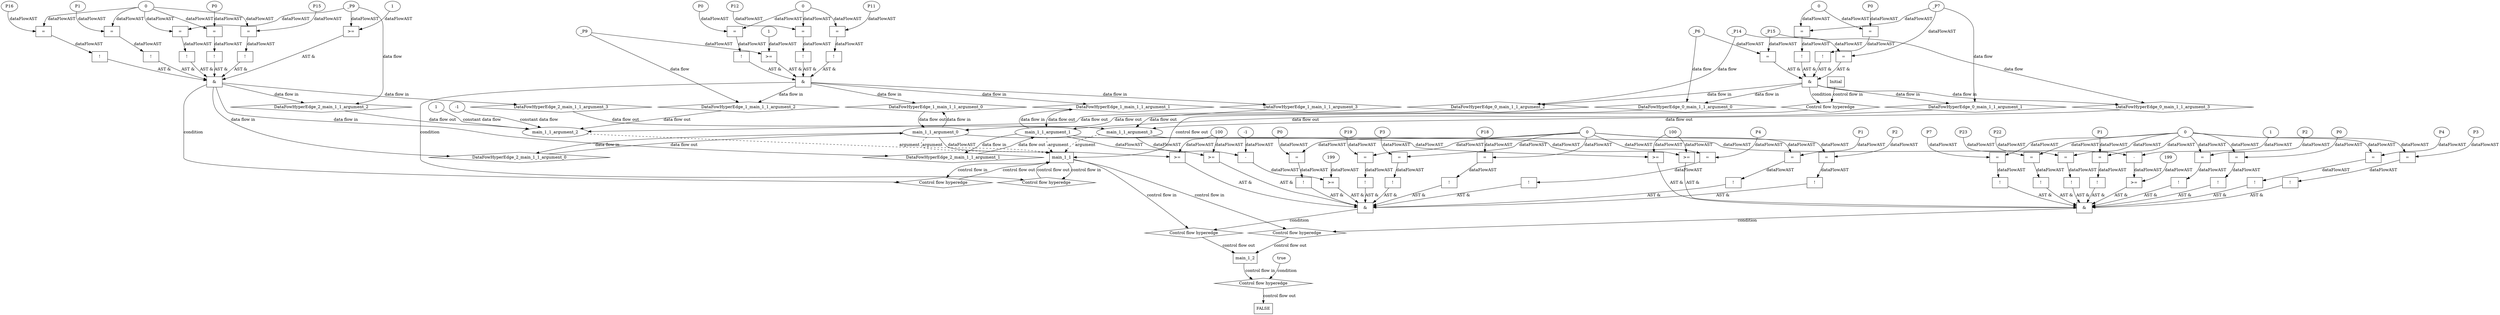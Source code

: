 digraph dag {
"main_1_1" [label="main_1_1" nodeName="main_1_1" class=cfn  shape="rect"];
"main_1_2" [label="main_1_2" nodeName="main_1_2" class=cfn  shape="rect"];
FALSE [label="FALSE" nodeName=FALSE class=cfn  shape="rect"];
Initial [label="Initial" nodeName=Initial class=cfn  shape="rect"];
ControlFowHyperEdge_0 [label="Control flow hyperedge" nodeName=ControlFowHyperEdge_0 class=controlFlowHyperEdge shape="diamond"];
"Initial" -> ControlFowHyperEdge_0 [label="control flow in"]
ControlFowHyperEdge_0 -> "main_1_1" [label="control flow out"]
ControlFowHyperEdge_1 [label="Control flow hyperedge" nodeName=ControlFowHyperEdge_1 class=controlFlowHyperEdge shape="diamond"];
"main_1_1" -> ControlFowHyperEdge_1 [label="control flow in"]
ControlFowHyperEdge_1 -> "main_1_1" [label="control flow out"]
ControlFowHyperEdge_2 [label="Control flow hyperedge" nodeName=ControlFowHyperEdge_2 class=controlFlowHyperEdge shape="diamond"];
"main_1_1" -> ControlFowHyperEdge_2 [label="control flow in"]
ControlFowHyperEdge_2 -> "main_1_1" [label="control flow out"]
ControlFowHyperEdge_3 [label="Control flow hyperedge" nodeName=ControlFowHyperEdge_3 class=controlFlowHyperEdge shape="diamond"];
"main_1_1" -> ControlFowHyperEdge_3 [label="control flow in"]
ControlFowHyperEdge_3 -> "main_1_2" [label="control flow out"]
ControlFowHyperEdge_4 [label="Control flow hyperedge" nodeName=ControlFowHyperEdge_4 class=controlFlowHyperEdge shape="diamond"];
"main_1_1" -> ControlFowHyperEdge_4 [label="control flow in"]
ControlFowHyperEdge_4 -> "main_1_2" [label="control flow out"]
ControlFowHyperEdge_5 [label="Control flow hyperedge" nodeName=ControlFowHyperEdge_5 class=controlFlowHyperEdge shape="diamond"];
"main_1_2" -> ControlFowHyperEdge_5 [label="control flow in"]
ControlFowHyperEdge_5 -> "FALSE" [label="control flow out"]
"main_1_1_argument_0" [label="main_1_1_argument_0" nodeName=argument0 class=argument  head="main_1_1" shape="oval"];
"main_1_1_argument_0" -> "main_1_1"[label="argument" style="dashed"]
"main_1_1_argument_1" [label="main_1_1_argument_1" nodeName=argument1 class=argument  head="main_1_1" shape="oval"];
"main_1_1_argument_1" -> "main_1_1"[label="argument" style="dashed"]
"main_1_1_argument_2" [label="main_1_1_argument_2" nodeName=argument2 class=argument  head="main_1_1" shape="oval"];
"main_1_1_argument_2" -> "main_1_1"[label="argument" style="dashed"]
"main_1_1_argument_3" [label="main_1_1_argument_3" nodeName=argument3 class=argument  head="main_1_1" shape="oval"];
"main_1_1_argument_3" -> "main_1_1"[label="argument" style="dashed"]

"xxxmain_1_1___Initial_0xxx_and" [label="&" nodeName="xxxmain_1_1___Initial_0xxx_and" class=Operator shape="rect"];
"xxxmain_1_1___Initial_0xxxguard_0_node_0" [label="!" nodeName="xxxmain_1_1___Initial_0xxxguard_0_node_0" class=Operator shape="rect"];
"xxxmain_1_1___Initial_0xxxguard_0_node_1" [label="=" nodeName="xxxmain_1_1___Initial_0xxxguard_0_node_1" class=Operator  shape="rect"];
"xxxmain_1_1___Initial_0xxxguard_0_node_3" [label="0" nodeName="xxxmain_1_1___Initial_0xxxguard_0_node_3" class=Literal ];
"xxxmain_1_1___Initial_0xxxguard_0_node_1" -> "xxxmain_1_1___Initial_0xxxguard_0_node_0"[label="dataFlowAST"]
"xxxmain_1_1___Initial_0xxxdataFlow1_node_0" -> "xxxmain_1_1___Initial_0xxxguard_0_node_1"[label="dataFlowAST"]
"xxxmain_1_1___Initial_0xxxguard_0_node_3" -> "xxxmain_1_1___Initial_0xxxguard_0_node_1"[label="dataFlowAST"]

"xxxmain_1_1___Initial_0xxxguard_0_node_0" -> "xxxmain_1_1___Initial_0xxx_and" [label="AST &"];
"xxxmain_1_1___Initial_0xxxguard1_node_0" [label="!" nodeName="xxxmain_1_1___Initial_0xxxguard1_node_0" class=Operator shape="rect"];
"xxxmain_1_1___Initial_0xxxguard1_node_1" [label="=" nodeName="xxxmain_1_1___Initial_0xxxguard1_node_1" class=Operator  shape="rect"];
"xxxmain_1_1___Initial_0xxxguard1_node_2" [label="P0" nodeName="xxxmain_1_1___Initial_0xxxguard1_node_2" class=Constant ];
"xxxmain_1_1___Initial_0xxxguard1_node_1" -> "xxxmain_1_1___Initial_0xxxguard1_node_0"[label="dataFlowAST"]
"xxxmain_1_1___Initial_0xxxguard1_node_2" -> "xxxmain_1_1___Initial_0xxxguard1_node_1"[label="dataFlowAST"]
"xxxmain_1_1___Initial_0xxxguard_0_node_3" -> "xxxmain_1_1___Initial_0xxxguard1_node_1"[label="dataFlowAST"]

"xxxmain_1_1___Initial_0xxxguard1_node_0" -> "xxxmain_1_1___Initial_0xxx_and" [label="AST &"];
"xxxmain_1_1___Initial_0xxxguard2_node_0" [label="=" nodeName="xxxmain_1_1___Initial_0xxxguard2_node_0" class=Operator  shape="rect"];
"xxxmain_1_1___Initial_0xxxdataFlow_0_node_0" -> "xxxmain_1_1___Initial_0xxxguard2_node_0"[label="dataFlowAST"]
"xxxmain_1_1___Initial_0xxxdataFlow3_node_0" -> "xxxmain_1_1___Initial_0xxxguard2_node_0"[label="dataFlowAST"]

"xxxmain_1_1___Initial_0xxxguard2_node_0" -> "xxxmain_1_1___Initial_0xxx_and" [label="AST &"];
"xxxmain_1_1___Initial_0xxxguard3_node_0" [label="=" nodeName="xxxmain_1_1___Initial_0xxxguard3_node_0" class=Operator  shape="rect"];
"xxxmain_1_1___Initial_0xxxdataFlow2_node_0" -> "xxxmain_1_1___Initial_0xxxguard3_node_0"[label="dataFlowAST"]
"xxxmain_1_1___Initial_0xxxdataFlow1_node_0" -> "xxxmain_1_1___Initial_0xxxguard3_node_0"[label="dataFlowAST"]

"xxxmain_1_1___Initial_0xxxguard3_node_0" -> "xxxmain_1_1___Initial_0xxx_and" [label="AST &"];
"xxxmain_1_1___Initial_0xxx_and" -> "ControlFowHyperEdge_0" [label="condition"];
"xxxmain_1_1___Initial_0xxxdataFlow_0_node_0" [label="_P6" nodeName="xxxmain_1_1___Initial_0xxxdataFlow_0_node_0" class=Constant ];

"xxxmain_1_1___Initial_0xxxdataFlow_0_node_0" -> "DataFowHyperEdge_0_main_1_1_argument_0" [label="data flow"];
"xxxmain_1_1___Initial_0xxxdataFlow1_node_0" [label="_P7" nodeName="xxxmain_1_1___Initial_0xxxdataFlow1_node_0" class=Constant ];

"xxxmain_1_1___Initial_0xxxdataFlow1_node_0" -> "DataFowHyperEdge_0_main_1_1_argument_1" [label="data flow"];
"xxxmain_1_1___Initial_0xxxdataFlow2_node_0" [label="_P14" nodeName="xxxmain_1_1___Initial_0xxxdataFlow2_node_0" class=Constant ];

"xxxmain_1_1___Initial_0xxxdataFlow2_node_0" -> "DataFowHyperEdge_0_main_1_1_argument_2" [label="data flow"];
"xxxmain_1_1___Initial_0xxxdataFlow3_node_0" [label="_P15" nodeName="xxxmain_1_1___Initial_0xxxdataFlow3_node_0" class=Constant ];

"xxxmain_1_1___Initial_0xxxdataFlow3_node_0" -> "DataFowHyperEdge_0_main_1_1_argument_3" [label="data flow"];
"xxxmain_1_1___main_1_1_1xxx_and" [label="&" nodeName="xxxmain_1_1___main_1_1_1xxx_and" class=Operator shape="rect"];
"xxxmain_1_1___main_1_1_1xxxguard_0_node_0" [label="!" nodeName="xxxmain_1_1___main_1_1_1xxxguard_0_node_0" class=Operator shape="rect"];
"xxxmain_1_1___main_1_1_1xxxguard_0_node_1" [label="=" nodeName="xxxmain_1_1___main_1_1_1xxxguard_0_node_1" class=Operator  shape="rect"];
"xxxmain_1_1___main_1_1_1xxxguard_0_node_2" [label="P12" nodeName="xxxmain_1_1___main_1_1_1xxxguard_0_node_2" class=Constant ];
"xxxmain_1_1___main_1_1_1xxxguard_0_node_3" [label="0" nodeName="xxxmain_1_1___main_1_1_1xxxguard_0_node_3" class=Literal ];
"xxxmain_1_1___main_1_1_1xxxguard_0_node_1" -> "xxxmain_1_1___main_1_1_1xxxguard_0_node_0"[label="dataFlowAST"]
"xxxmain_1_1___main_1_1_1xxxguard_0_node_2" -> "xxxmain_1_1___main_1_1_1xxxguard_0_node_1"[label="dataFlowAST"]
"xxxmain_1_1___main_1_1_1xxxguard_0_node_3" -> "xxxmain_1_1___main_1_1_1xxxguard_0_node_1"[label="dataFlowAST"]

"xxxmain_1_1___main_1_1_1xxxguard_0_node_0" -> "xxxmain_1_1___main_1_1_1xxx_and" [label="AST &"];
"xxxmain_1_1___main_1_1_1xxxguard1_node_0" [label="!" nodeName="xxxmain_1_1___main_1_1_1xxxguard1_node_0" class=Operator shape="rect"];
"xxxmain_1_1___main_1_1_1xxxguard1_node_1" [label="=" nodeName="xxxmain_1_1___main_1_1_1xxxguard1_node_1" class=Operator  shape="rect"];
"xxxmain_1_1___main_1_1_1xxxguard1_node_2" [label="P11" nodeName="xxxmain_1_1___main_1_1_1xxxguard1_node_2" class=Constant ];
"xxxmain_1_1___main_1_1_1xxxguard1_node_1" -> "xxxmain_1_1___main_1_1_1xxxguard1_node_0"[label="dataFlowAST"]
"xxxmain_1_1___main_1_1_1xxxguard1_node_2" -> "xxxmain_1_1___main_1_1_1xxxguard1_node_1"[label="dataFlowAST"]
"xxxmain_1_1___main_1_1_1xxxguard_0_node_3" -> "xxxmain_1_1___main_1_1_1xxxguard1_node_1"[label="dataFlowAST"]

"xxxmain_1_1___main_1_1_1xxxguard1_node_0" -> "xxxmain_1_1___main_1_1_1xxx_and" [label="AST &"];
"xxxmain_1_1___main_1_1_1xxxguard2_node_0" [label="!" nodeName="xxxmain_1_1___main_1_1_1xxxguard2_node_0" class=Operator shape="rect"];
"xxxmain_1_1___main_1_1_1xxxguard2_node_1" [label="=" nodeName="xxxmain_1_1___main_1_1_1xxxguard2_node_1" class=Operator  shape="rect"];
"xxxmain_1_1___main_1_1_1xxxguard2_node_2" [label="P0" nodeName="xxxmain_1_1___main_1_1_1xxxguard2_node_2" class=Constant ];
"xxxmain_1_1___main_1_1_1xxxguard2_node_1" -> "xxxmain_1_1___main_1_1_1xxxguard2_node_0"[label="dataFlowAST"]
"xxxmain_1_1___main_1_1_1xxxguard2_node_2" -> "xxxmain_1_1___main_1_1_1xxxguard2_node_1"[label="dataFlowAST"]
"xxxmain_1_1___main_1_1_1xxxguard_0_node_3" -> "xxxmain_1_1___main_1_1_1xxxguard2_node_1"[label="dataFlowAST"]

"xxxmain_1_1___main_1_1_1xxxguard2_node_0" -> "xxxmain_1_1___main_1_1_1xxx_and" [label="AST &"];
"xxxmain_1_1___main_1_1_1xxxguard3_node_0" [label=">=" nodeName="xxxmain_1_1___main_1_1_1xxxguard3_node_0" class=Operator  shape="rect"];
"xxxmain_1_1___main_1_1_1xxxguard3_node_2" [label="1" nodeName="xxxmain_1_1___main_1_1_1xxxguard3_node_2" class=Literal ];
"xxxmain_1_1___main_1_1_1xxxdataFlow_0_node_0" -> "xxxmain_1_1___main_1_1_1xxxguard3_node_0"[label="dataFlowAST"]
"xxxmain_1_1___main_1_1_1xxxguard3_node_2" -> "xxxmain_1_1___main_1_1_1xxxguard3_node_0"[label="dataFlowAST"]

"xxxmain_1_1___main_1_1_1xxxguard3_node_0" -> "xxxmain_1_1___main_1_1_1xxx_and" [label="AST &"];
"xxxmain_1_1___main_1_1_1xxx_and" -> "ControlFowHyperEdge_1" [label="condition"];
"xxxmain_1_1___main_1_1_1xxxdataFlow_0_node_0" [label="_P9" nodeName="xxxmain_1_1___main_1_1_1xxxdataFlow_0_node_0" class=Constant ];

"xxxmain_1_1___main_1_1_1xxxdataFlow_0_node_0" -> "DataFowHyperEdge_1_main_1_1_argument_2" [label="data flow"];
"xxxmain_1_1___main_1_1_2xxx_and" [label="&" nodeName="xxxmain_1_1___main_1_1_2xxx_and" class=Operator shape="rect"];
"xxxmain_1_1___main_1_1_2xxxguard5_node_0" [label="!" nodeName="xxxmain_1_1___main_1_1_2xxxguard5_node_0" class=Operator shape="rect"];
"xxxmain_1_1___main_1_1_2xxxguard5_node_1" [label="=" nodeName="xxxmain_1_1___main_1_1_2xxxguard5_node_1" class=Operator  shape="rect"];
"xxxmain_1_1___main_1_1_2xxxguard5_node_2" [label="P0" nodeName="xxxmain_1_1___main_1_1_2xxxguard5_node_2" class=Constant ];
"xxxmain_1_1___main_1_1_2xxxguard5_node_1" -> "xxxmain_1_1___main_1_1_2xxxguard5_node_0"[label="dataFlowAST"]
"xxxmain_1_1___main_1_1_2xxxguard5_node_2" -> "xxxmain_1_1___main_1_1_2xxxguard5_node_1"[label="dataFlowAST"]
"xxxmain_1_1___main_1_1_2xxxguard_0_node_3" -> "xxxmain_1_1___main_1_1_2xxxguard5_node_1"[label="dataFlowAST"]

"xxxmain_1_1___main_1_1_2xxxguard5_node_0" -> "xxxmain_1_1___main_1_1_2xxx_and" [label="AST &"];
"xxxmain_1_1___main_1_1_2xxxguard2_node_0" [label="!" nodeName="xxxmain_1_1___main_1_1_2xxxguard2_node_0" class=Operator shape="rect"];
"xxxmain_1_1___main_1_1_2xxxguard2_node_1" [label="=" nodeName="xxxmain_1_1___main_1_1_2xxxguard2_node_1" class=Operator  shape="rect"];
"xxxmain_1_1___main_1_1_2xxxguard2_node_1" -> "xxxmain_1_1___main_1_1_2xxxguard2_node_0"[label="dataFlowAST"]
"xxxmain_1_1___main_1_1_2xxxdataFlow_0_node_0" -> "xxxmain_1_1___main_1_1_2xxxguard2_node_1"[label="dataFlowAST"]
"xxxmain_1_1___main_1_1_2xxxguard_0_node_3" -> "xxxmain_1_1___main_1_1_2xxxguard2_node_1"[label="dataFlowAST"]

"xxxmain_1_1___main_1_1_2xxxguard2_node_0" -> "xxxmain_1_1___main_1_1_2xxx_and" [label="AST &"];
"xxxmain_1_1___main_1_1_2xxxguard_0_node_0" [label="!" nodeName="xxxmain_1_1___main_1_1_2xxxguard_0_node_0" class=Operator shape="rect"];
"xxxmain_1_1___main_1_1_2xxxguard_0_node_1" [label="=" nodeName="xxxmain_1_1___main_1_1_2xxxguard_0_node_1" class=Operator  shape="rect"];
"xxxmain_1_1___main_1_1_2xxxguard_0_node_2" [label="P1" nodeName="xxxmain_1_1___main_1_1_2xxxguard_0_node_2" class=Constant ];
"xxxmain_1_1___main_1_1_2xxxguard_0_node_3" [label="0" nodeName="xxxmain_1_1___main_1_1_2xxxguard_0_node_3" class=Literal ];
"xxxmain_1_1___main_1_1_2xxxguard_0_node_1" -> "xxxmain_1_1___main_1_1_2xxxguard_0_node_0"[label="dataFlowAST"]
"xxxmain_1_1___main_1_1_2xxxguard_0_node_2" -> "xxxmain_1_1___main_1_1_2xxxguard_0_node_1"[label="dataFlowAST"]
"xxxmain_1_1___main_1_1_2xxxguard_0_node_3" -> "xxxmain_1_1___main_1_1_2xxxguard_0_node_1"[label="dataFlowAST"]

"xxxmain_1_1___main_1_1_2xxxguard_0_node_0" -> "xxxmain_1_1___main_1_1_2xxx_and" [label="AST &"];
"xxxmain_1_1___main_1_1_2xxxguard3_node_0" [label="!" nodeName="xxxmain_1_1___main_1_1_2xxxguard3_node_0" class=Operator shape="rect"];
"xxxmain_1_1___main_1_1_2xxxguard3_node_1" [label="=" nodeName="xxxmain_1_1___main_1_1_2xxxguard3_node_1" class=Operator  shape="rect"];
"xxxmain_1_1___main_1_1_2xxxguard3_node_2" [label="P16" nodeName="xxxmain_1_1___main_1_1_2xxxguard3_node_2" class=Constant ];
"xxxmain_1_1___main_1_1_2xxxguard3_node_1" -> "xxxmain_1_1___main_1_1_2xxxguard3_node_0"[label="dataFlowAST"]
"xxxmain_1_1___main_1_1_2xxxguard3_node_2" -> "xxxmain_1_1___main_1_1_2xxxguard3_node_1"[label="dataFlowAST"]
"xxxmain_1_1___main_1_1_2xxxguard_0_node_3" -> "xxxmain_1_1___main_1_1_2xxxguard3_node_1"[label="dataFlowAST"]

"xxxmain_1_1___main_1_1_2xxxguard3_node_0" -> "xxxmain_1_1___main_1_1_2xxx_and" [label="AST &"];
"xxxmain_1_1___main_1_1_2xxxguard4_node_0" [label="!" nodeName="xxxmain_1_1___main_1_1_2xxxguard4_node_0" class=Operator shape="rect"];
"xxxmain_1_1___main_1_1_2xxxguard4_node_1" [label="=" nodeName="xxxmain_1_1___main_1_1_2xxxguard4_node_1" class=Operator  shape="rect"];
"xxxmain_1_1___main_1_1_2xxxguard4_node_2" [label="P15" nodeName="xxxmain_1_1___main_1_1_2xxxguard4_node_2" class=Constant ];
"xxxmain_1_1___main_1_1_2xxxguard4_node_1" -> "xxxmain_1_1___main_1_1_2xxxguard4_node_0"[label="dataFlowAST"]
"xxxmain_1_1___main_1_1_2xxxguard4_node_2" -> "xxxmain_1_1___main_1_1_2xxxguard4_node_1"[label="dataFlowAST"]
"xxxmain_1_1___main_1_1_2xxxguard_0_node_3" -> "xxxmain_1_1___main_1_1_2xxxguard4_node_1"[label="dataFlowAST"]

"xxxmain_1_1___main_1_1_2xxxguard4_node_0" -> "xxxmain_1_1___main_1_1_2xxx_and" [label="AST &"];
"xxxmain_1_1___main_1_1_2xxxguard1_node_0" [label=">=" nodeName="xxxmain_1_1___main_1_1_2xxxguard1_node_0" class=Operator  shape="rect"];
"xxxmain_1_1___main_1_1_2xxxguard1_node_1" [label="1" nodeName="xxxmain_1_1___main_1_1_2xxxguard1_node_1" class=Literal ];
"xxxmain_1_1___main_1_1_2xxxguard1_node_1" -> "xxxmain_1_1___main_1_1_2xxxguard1_node_0"[label="dataFlowAST"]
"xxxmain_1_1___main_1_1_2xxxdataFlow_0_node_0" -> "xxxmain_1_1___main_1_1_2xxxguard1_node_0"[label="dataFlowAST"]

"xxxmain_1_1___main_1_1_2xxxguard1_node_0" -> "xxxmain_1_1___main_1_1_2xxx_and" [label="AST &"];
"xxxmain_1_1___main_1_1_2xxx_and" -> "ControlFowHyperEdge_2" [label="condition"];
"xxxmain_1_1___main_1_1_2xxxdataFlow_0_node_0" [label="_P9" nodeName="xxxmain_1_1___main_1_1_2xxxdataFlow_0_node_0" class=Constant ];

"xxxmain_1_1___main_1_1_2xxxdataFlow_0_node_0" -> "DataFowHyperEdge_2_main_1_1_argument_2" [label="data flow"];
"xxxmain_1_2___main_1_1_3xxx_and" [label="&" nodeName="xxxmain_1_2___main_1_1_3xxx_and" class=Operator shape="rect"];
"xxxmain_1_2___main_1_1_3xxxguard6_node_0" [label="!" nodeName="xxxmain_1_2___main_1_1_3xxxguard6_node_0" class=Operator shape="rect"];
"xxxmain_1_2___main_1_1_3xxxguard6_node_1" [label="=" nodeName="xxxmain_1_2___main_1_1_3xxxguard6_node_1" class=Operator  shape="rect"];
"xxxmain_1_2___main_1_1_3xxxguard6_node_2" [label="P22" nodeName="xxxmain_1_2___main_1_1_3xxxguard6_node_2" class=Constant ];
"xxxmain_1_2___main_1_1_3xxxguard6_node_1" -> "xxxmain_1_2___main_1_1_3xxxguard6_node_0"[label="dataFlowAST"]
"xxxmain_1_2___main_1_1_3xxxguard6_node_2" -> "xxxmain_1_2___main_1_1_3xxxguard6_node_1"[label="dataFlowAST"]
"xxxmain_1_2___main_1_1_3xxxguard1_node_3" -> "xxxmain_1_2___main_1_1_3xxxguard6_node_1"[label="dataFlowAST"]

"xxxmain_1_2___main_1_1_3xxxguard6_node_0" -> "xxxmain_1_2___main_1_1_3xxx_and" [label="AST &"];
"xxxmain_1_2___main_1_1_3xxxguard9_node_0" [label="!" nodeName="xxxmain_1_2___main_1_1_3xxxguard9_node_0" class=Operator shape="rect"];
"xxxmain_1_2___main_1_1_3xxxguard9_node_1" [label="=" nodeName="xxxmain_1_2___main_1_1_3xxxguard9_node_1" class=Operator  shape="rect"];
"xxxmain_1_2___main_1_1_3xxxguard9_node_2" [label="P7" nodeName="xxxmain_1_2___main_1_1_3xxxguard9_node_2" class=Constant ];
"xxxmain_1_2___main_1_1_3xxxguard9_node_1" -> "xxxmain_1_2___main_1_1_3xxxguard9_node_0"[label="dataFlowAST"]
"xxxmain_1_2___main_1_1_3xxxguard9_node_2" -> "xxxmain_1_2___main_1_1_3xxxguard9_node_1"[label="dataFlowAST"]
"xxxmain_1_2___main_1_1_3xxxguard1_node_3" -> "xxxmain_1_2___main_1_1_3xxxguard9_node_1"[label="dataFlowAST"]

"xxxmain_1_2___main_1_1_3xxxguard9_node_0" -> "xxxmain_1_2___main_1_1_3xxx_and" [label="AST &"];
"xxxmain_1_2___main_1_1_3xxxguard2_node_0" [label="!" nodeName="xxxmain_1_2___main_1_1_3xxxguard2_node_0" class=Operator shape="rect"];
"xxxmain_1_2___main_1_1_3xxxguard2_node_1" [label="=" nodeName="xxxmain_1_2___main_1_1_3xxxguard2_node_1" class=Operator  shape="rect"];
"xxxmain_1_2___main_1_1_3xxxguard2_node_2" [label="P23" nodeName="xxxmain_1_2___main_1_1_3xxxguard2_node_2" class=Constant ];
"xxxmain_1_2___main_1_1_3xxxguard2_node_1" -> "xxxmain_1_2___main_1_1_3xxxguard2_node_0"[label="dataFlowAST"]
"xxxmain_1_2___main_1_1_3xxxguard2_node_2" -> "xxxmain_1_2___main_1_1_3xxxguard2_node_1"[label="dataFlowAST"]
"xxxmain_1_2___main_1_1_3xxxguard1_node_3" -> "xxxmain_1_2___main_1_1_3xxxguard2_node_1"[label="dataFlowAST"]

"xxxmain_1_2___main_1_1_3xxxguard2_node_0" -> "xxxmain_1_2___main_1_1_3xxx_and" [label="AST &"];
"xxxmain_1_2___main_1_1_3xxxguard4_node_0" [label=">=" nodeName="xxxmain_1_2___main_1_1_3xxxguard4_node_0" class=Operator  shape="rect"];
"main_1_1_argument_0" -> "xxxmain_1_2___main_1_1_3xxxguard4_node_0"[label="dataFlowAST"]
"xxxmain_1_2___main_1_1_3xxxguard_0_node_2" -> "xxxmain_1_2___main_1_1_3xxxguard4_node_0"[label="dataFlowAST"]

"xxxmain_1_2___main_1_1_3xxxguard4_node_0" -> "xxxmain_1_2___main_1_1_3xxx_and" [label="AST &"];
"xxxmain_1_2___main_1_1_3xxxguard8_node_0" [label=">=" nodeName="xxxmain_1_2___main_1_1_3xxxguard8_node_0" class=Operator  shape="rect"];
"xxxmain_1_2___main_1_1_3xxxguard8_node_1" [label="199" nodeName="xxxmain_1_2___main_1_1_3xxxguard8_node_1" class=Literal ];
"xxxmain_1_2___main_1_1_3xxxguard8_node_2" [label="-" nodeName="xxxmain_1_2___main_1_1_3xxxguard8_node_2" class= Operator shape="rect"];
"xxxmain_1_2___main_1_1_3xxxguard8_node_4" [label="1" nodeName="xxxmain_1_2___main_1_1_3xxxguard8_node_4" class=Literal ];
"xxxmain_1_2___main_1_1_3xxxguard8_node_1" -> "xxxmain_1_2___main_1_1_3xxxguard8_node_0"[label="dataFlowAST"]
"xxxmain_1_2___main_1_1_3xxxguard8_node_2" -> "xxxmain_1_2___main_1_1_3xxxguard8_node_0"[label="dataFlowAST"]
"main_1_1_argument_3" -> "xxxmain_1_2___main_1_1_3xxxguard8_node_2"[label="dataFlowAST"]
"xxxmain_1_2___main_1_1_3xxxguard8_node_4" -> "xxxmain_1_2___main_1_1_3xxxguard8_node_2"[label="dataFlowAST"]

"xxxmain_1_2___main_1_1_3xxxguard8_node_0" -> "xxxmain_1_2___main_1_1_3xxx_and" [label="AST &"];
"xxxmain_1_2___main_1_1_3xxxguard_0_node_0" [label=">=" nodeName="xxxmain_1_2___main_1_1_3xxxguard_0_node_0" class=Operator  shape="rect"];
"xxxmain_1_2___main_1_1_3xxxguard_0_node_2" [label="100" nodeName="xxxmain_1_2___main_1_1_3xxxguard_0_node_2" class=Literal ];
"main_1_1_argument_1" -> "xxxmain_1_2___main_1_1_3xxxguard_0_node_0"[label="dataFlowAST"]
"xxxmain_1_2___main_1_1_3xxxguard_0_node_2" -> "xxxmain_1_2___main_1_1_3xxxguard_0_node_0"[label="dataFlowAST"]

"xxxmain_1_2___main_1_1_3xxxguard_0_node_0" -> "xxxmain_1_2___main_1_1_3xxx_and" [label="AST &"];
"xxxmain_1_2___main_1_1_3xxxguard1_node_0" [label="!" nodeName="xxxmain_1_2___main_1_1_3xxxguard1_node_0" class=Operator shape="rect"];
"xxxmain_1_2___main_1_1_3xxxguard1_node_1" [label="=" nodeName="xxxmain_1_2___main_1_1_3xxxguard1_node_1" class=Operator  shape="rect"];
"xxxmain_1_2___main_1_1_3xxxguard1_node_2" [label="P4" nodeName="xxxmain_1_2___main_1_1_3xxxguard1_node_2" class=Constant ];
"xxxmain_1_2___main_1_1_3xxxguard1_node_3" [label="0" nodeName="xxxmain_1_2___main_1_1_3xxxguard1_node_3" class=Literal ];
"xxxmain_1_2___main_1_1_3xxxguard1_node_1" -> "xxxmain_1_2___main_1_1_3xxxguard1_node_0"[label="dataFlowAST"]
"xxxmain_1_2___main_1_1_3xxxguard1_node_2" -> "xxxmain_1_2___main_1_1_3xxxguard1_node_1"[label="dataFlowAST"]
"xxxmain_1_2___main_1_1_3xxxguard1_node_3" -> "xxxmain_1_2___main_1_1_3xxxguard1_node_1"[label="dataFlowAST"]

"xxxmain_1_2___main_1_1_3xxxguard1_node_0" -> "xxxmain_1_2___main_1_1_3xxx_and" [label="AST &"];
"xxxmain_1_2___main_1_1_3xxxguard10_node_0" [label="!" nodeName="xxxmain_1_2___main_1_1_3xxxguard10_node_0" class=Operator shape="rect"];
"xxxmain_1_2___main_1_1_3xxxguard10_node_1" [label="=" nodeName="xxxmain_1_2___main_1_1_3xxxguard10_node_1" class=Operator  shape="rect"];
"xxxmain_1_2___main_1_1_3xxxguard10_node_2" [label="P3" nodeName="xxxmain_1_2___main_1_1_3xxxguard10_node_2" class=Constant ];
"xxxmain_1_2___main_1_1_3xxxguard10_node_1" -> "xxxmain_1_2___main_1_1_3xxxguard10_node_0"[label="dataFlowAST"]
"xxxmain_1_2___main_1_1_3xxxguard10_node_2" -> "xxxmain_1_2___main_1_1_3xxxguard10_node_1"[label="dataFlowAST"]
"xxxmain_1_2___main_1_1_3xxxguard1_node_3" -> "xxxmain_1_2___main_1_1_3xxxguard10_node_1"[label="dataFlowAST"]

"xxxmain_1_2___main_1_1_3xxxguard10_node_0" -> "xxxmain_1_2___main_1_1_3xxx_and" [label="AST &"];
"xxxmain_1_2___main_1_1_3xxxguard3_node_0" [label="!" nodeName="xxxmain_1_2___main_1_1_3xxxguard3_node_0" class=Operator shape="rect"];
"xxxmain_1_2___main_1_1_3xxxguard3_node_1" [label="=" nodeName="xxxmain_1_2___main_1_1_3xxxguard3_node_1" class=Operator  shape="rect"];
"xxxmain_1_2___main_1_1_3xxxguard3_node_2" [label="P2" nodeName="xxxmain_1_2___main_1_1_3xxxguard3_node_2" class=Constant ];
"xxxmain_1_2___main_1_1_3xxxguard3_node_1" -> "xxxmain_1_2___main_1_1_3xxxguard3_node_0"[label="dataFlowAST"]
"xxxmain_1_2___main_1_1_3xxxguard3_node_2" -> "xxxmain_1_2___main_1_1_3xxxguard3_node_1"[label="dataFlowAST"]
"xxxmain_1_2___main_1_1_3xxxguard1_node_3" -> "xxxmain_1_2___main_1_1_3xxxguard3_node_1"[label="dataFlowAST"]

"xxxmain_1_2___main_1_1_3xxxguard3_node_0" -> "xxxmain_1_2___main_1_1_3xxx_and" [label="AST &"];
"xxxmain_1_2___main_1_1_3xxxguard7_node_0" [label="!" nodeName="xxxmain_1_2___main_1_1_3xxxguard7_node_0" class=Operator shape="rect"];
"xxxmain_1_2___main_1_1_3xxxguard7_node_1" [label="=" nodeName="xxxmain_1_2___main_1_1_3xxxguard7_node_1" class=Operator  shape="rect"];
"xxxmain_1_2___main_1_1_3xxxguard7_node_2" [label="P0" nodeName="xxxmain_1_2___main_1_1_3xxxguard7_node_2" class=Constant ];
"xxxmain_1_2___main_1_1_3xxxguard7_node_1" -> "xxxmain_1_2___main_1_1_3xxxguard7_node_0"[label="dataFlowAST"]
"xxxmain_1_2___main_1_1_3xxxguard7_node_2" -> "xxxmain_1_2___main_1_1_3xxxguard7_node_1"[label="dataFlowAST"]
"xxxmain_1_2___main_1_1_3xxxguard1_node_3" -> "xxxmain_1_2___main_1_1_3xxxguard7_node_1"[label="dataFlowAST"]

"xxxmain_1_2___main_1_1_3xxxguard7_node_0" -> "xxxmain_1_2___main_1_1_3xxx_and" [label="AST &"];
"xxxmain_1_2___main_1_1_3xxxguard5_node_0" [label="!" nodeName="xxxmain_1_2___main_1_1_3xxxguard5_node_0" class=Operator shape="rect"];
"xxxmain_1_2___main_1_1_3xxxguard5_node_1" [label="=" nodeName="xxxmain_1_2___main_1_1_3xxxguard5_node_1" class=Operator  shape="rect"];
"xxxmain_1_2___main_1_1_3xxxguard5_node_2" [label="P1" nodeName="xxxmain_1_2___main_1_1_3xxxguard5_node_2" class=Constant ];
"xxxmain_1_2___main_1_1_3xxxguard5_node_1" -> "xxxmain_1_2___main_1_1_3xxxguard5_node_0"[label="dataFlowAST"]
"xxxmain_1_2___main_1_1_3xxxguard5_node_2" -> "xxxmain_1_2___main_1_1_3xxxguard5_node_1"[label="dataFlowAST"]
"xxxmain_1_2___main_1_1_3xxxguard1_node_3" -> "xxxmain_1_2___main_1_1_3xxxguard5_node_1"[label="dataFlowAST"]

"xxxmain_1_2___main_1_1_3xxxguard5_node_0" -> "xxxmain_1_2___main_1_1_3xxx_and" [label="AST &"];
"xxxmain_1_2___main_1_1_3xxx_and" -> "ControlFowHyperEdge_3" [label="condition"];
"xxxmain_1_2___main_1_1_4xxx_and" [label="&" nodeName="xxxmain_1_2___main_1_1_4xxx_and" class=Operator shape="rect"];
"xxxmain_1_2___main_1_1_4xxxguard4_node_0" [label=">=" nodeName="xxxmain_1_2___main_1_1_4xxxguard4_node_0" class=Operator  shape="rect"];
"xxxmain_1_2___main_1_1_4xxxguard4_node_2" [label="100" nodeName="xxxmain_1_2___main_1_1_4xxxguard4_node_2" class=Literal ];
"main_1_1_argument_1" -> "xxxmain_1_2___main_1_1_4xxxguard4_node_0"[label="dataFlowAST"]
"xxxmain_1_2___main_1_1_4xxxguard4_node_2" -> "xxxmain_1_2___main_1_1_4xxxguard4_node_0"[label="dataFlowAST"]

"xxxmain_1_2___main_1_1_4xxxguard4_node_0" -> "xxxmain_1_2___main_1_1_4xxx_and" [label="AST &"];
"xxxmain_1_2___main_1_1_4xxxguard8_node_0" [label="!" nodeName="xxxmain_1_2___main_1_1_4xxxguard8_node_0" class=Operator shape="rect"];
"xxxmain_1_2___main_1_1_4xxxguard8_node_1" [label="=" nodeName="xxxmain_1_2___main_1_1_4xxxguard8_node_1" class=Operator  shape="rect"];
"xxxmain_1_2___main_1_1_4xxxguard8_node_2" [label="P18" nodeName="xxxmain_1_2___main_1_1_4xxxguard8_node_2" class=Constant ];
"xxxmain_1_2___main_1_1_4xxxguard8_node_1" -> "xxxmain_1_2___main_1_1_4xxxguard8_node_0"[label="dataFlowAST"]
"xxxmain_1_2___main_1_1_4xxxguard8_node_2" -> "xxxmain_1_2___main_1_1_4xxxguard8_node_1"[label="dataFlowAST"]
"xxxmain_1_2___main_1_1_4xxxguard1_node_3" -> "xxxmain_1_2___main_1_1_4xxxguard8_node_1"[label="dataFlowAST"]

"xxxmain_1_2___main_1_1_4xxxguard8_node_0" -> "xxxmain_1_2___main_1_1_4xxx_and" [label="AST &"];
"xxxmain_1_2___main_1_1_4xxxguard5_node_0" [label="!" nodeName="xxxmain_1_2___main_1_1_4xxxguard5_node_0" class=Operator shape="rect"];
"xxxmain_1_2___main_1_1_4xxxguard5_node_1" [label="=" nodeName="xxxmain_1_2___main_1_1_4xxxguard5_node_1" class=Operator  shape="rect"];
"xxxmain_1_2___main_1_1_4xxxguard5_node_2" [label="P1" nodeName="xxxmain_1_2___main_1_1_4xxxguard5_node_2" class=Constant ];
"xxxmain_1_2___main_1_1_4xxxguard5_node_1" -> "xxxmain_1_2___main_1_1_4xxxguard5_node_0"[label="dataFlowAST"]
"xxxmain_1_2___main_1_1_4xxxguard5_node_2" -> "xxxmain_1_2___main_1_1_4xxxguard5_node_1"[label="dataFlowAST"]
"xxxmain_1_2___main_1_1_4xxxguard1_node_3" -> "xxxmain_1_2___main_1_1_4xxxguard5_node_1"[label="dataFlowAST"]

"xxxmain_1_2___main_1_1_4xxxguard5_node_0" -> "xxxmain_1_2___main_1_1_4xxx_and" [label="AST &"];
"xxxmain_1_2___main_1_1_4xxxguard7_node_0" [label="!" nodeName="xxxmain_1_2___main_1_1_4xxxguard7_node_0" class=Operator shape="rect"];
"xxxmain_1_2___main_1_1_4xxxguard7_node_1" [label="=" nodeName="xxxmain_1_2___main_1_1_4xxxguard7_node_1" class=Operator  shape="rect"];
"xxxmain_1_2___main_1_1_4xxxguard7_node_2" [label="P0" nodeName="xxxmain_1_2___main_1_1_4xxxguard7_node_2" class=Constant ];
"xxxmain_1_2___main_1_1_4xxxguard7_node_1" -> "xxxmain_1_2___main_1_1_4xxxguard7_node_0"[label="dataFlowAST"]
"xxxmain_1_2___main_1_1_4xxxguard7_node_2" -> "xxxmain_1_2___main_1_1_4xxxguard7_node_1"[label="dataFlowAST"]
"xxxmain_1_2___main_1_1_4xxxguard1_node_3" -> "xxxmain_1_2___main_1_1_4xxxguard7_node_1"[label="dataFlowAST"]

"xxxmain_1_2___main_1_1_4xxxguard7_node_0" -> "xxxmain_1_2___main_1_1_4xxx_and" [label="AST &"];
"xxxmain_1_2___main_1_1_4xxxguard_0_node_0" [label=">=" nodeName="xxxmain_1_2___main_1_1_4xxxguard_0_node_0" class=Operator  shape="rect"];
"xxxmain_1_2___main_1_1_4xxxguard_0_node_1" [label="199" nodeName="xxxmain_1_2___main_1_1_4xxxguard_0_node_1" class=Literal ];
"xxxmain_1_2___main_1_1_4xxxguard_0_node_2" [label="-" nodeName="xxxmain_1_2___main_1_1_4xxxguard_0_node_2" class= Operator shape="rect"];
"xxxmain_1_2___main_1_1_4xxxguard_0_node_4" [label="-1" nodeName="xxxmain_1_2___main_1_1_4xxxguard_0_node_4" class=Literal ];
"xxxmain_1_2___main_1_1_4xxxguard_0_node_1" -> "xxxmain_1_2___main_1_1_4xxxguard_0_node_0"[label="dataFlowAST"]
"xxxmain_1_2___main_1_1_4xxxguard_0_node_2" -> "xxxmain_1_2___main_1_1_4xxxguard_0_node_0"[label="dataFlowAST"]
"main_1_1_argument_3" -> "xxxmain_1_2___main_1_1_4xxxguard_0_node_2"[label="dataFlowAST"]
"xxxmain_1_2___main_1_1_4xxxguard_0_node_4" -> "xxxmain_1_2___main_1_1_4xxxguard_0_node_2"[label="dataFlowAST"]

"xxxmain_1_2___main_1_1_4xxxguard_0_node_0" -> "xxxmain_1_2___main_1_1_4xxx_and" [label="AST &"];
"xxxmain_1_2___main_1_1_4xxxguard2_node_0" [label="!" nodeName="xxxmain_1_2___main_1_1_4xxxguard2_node_0" class=Operator shape="rect"];
"xxxmain_1_2___main_1_1_4xxxguard2_node_1" [label="=" nodeName="xxxmain_1_2___main_1_1_4xxxguard2_node_1" class=Operator  shape="rect"];
"xxxmain_1_2___main_1_1_4xxxguard2_node_2" [label="P19" nodeName="xxxmain_1_2___main_1_1_4xxxguard2_node_2" class=Constant ];
"xxxmain_1_2___main_1_1_4xxxguard2_node_1" -> "xxxmain_1_2___main_1_1_4xxxguard2_node_0"[label="dataFlowAST"]
"xxxmain_1_2___main_1_1_4xxxguard2_node_2" -> "xxxmain_1_2___main_1_1_4xxxguard2_node_1"[label="dataFlowAST"]
"xxxmain_1_2___main_1_1_4xxxguard1_node_3" -> "xxxmain_1_2___main_1_1_4xxxguard2_node_1"[label="dataFlowAST"]

"xxxmain_1_2___main_1_1_4xxxguard2_node_0" -> "xxxmain_1_2___main_1_1_4xxx_and" [label="AST &"];
"xxxmain_1_2___main_1_1_4xxxguard1_node_0" [label="!" nodeName="xxxmain_1_2___main_1_1_4xxxguard1_node_0" class=Operator shape="rect"];
"xxxmain_1_2___main_1_1_4xxxguard1_node_1" [label="=" nodeName="xxxmain_1_2___main_1_1_4xxxguard1_node_1" class=Operator  shape="rect"];
"xxxmain_1_2___main_1_1_4xxxguard1_node_2" [label="P4" nodeName="xxxmain_1_2___main_1_1_4xxxguard1_node_2" class=Constant ];
"xxxmain_1_2___main_1_1_4xxxguard1_node_3" [label="0" nodeName="xxxmain_1_2___main_1_1_4xxxguard1_node_3" class=Literal ];
"xxxmain_1_2___main_1_1_4xxxguard1_node_1" -> "xxxmain_1_2___main_1_1_4xxxguard1_node_0"[label="dataFlowAST"]
"xxxmain_1_2___main_1_1_4xxxguard1_node_2" -> "xxxmain_1_2___main_1_1_4xxxguard1_node_1"[label="dataFlowAST"]
"xxxmain_1_2___main_1_1_4xxxguard1_node_3" -> "xxxmain_1_2___main_1_1_4xxxguard1_node_1"[label="dataFlowAST"]

"xxxmain_1_2___main_1_1_4xxxguard1_node_0" -> "xxxmain_1_2___main_1_1_4xxx_and" [label="AST &"];
"xxxmain_1_2___main_1_1_4xxxguard9_node_0" [label="!" nodeName="xxxmain_1_2___main_1_1_4xxxguard9_node_0" class=Operator shape="rect"];
"xxxmain_1_2___main_1_1_4xxxguard9_node_1" [label="=" nodeName="xxxmain_1_2___main_1_1_4xxxguard9_node_1" class=Operator  shape="rect"];
"xxxmain_1_2___main_1_1_4xxxguard9_node_2" [label="P3" nodeName="xxxmain_1_2___main_1_1_4xxxguard9_node_2" class=Constant ];
"xxxmain_1_2___main_1_1_4xxxguard9_node_1" -> "xxxmain_1_2___main_1_1_4xxxguard9_node_0"[label="dataFlowAST"]
"xxxmain_1_2___main_1_1_4xxxguard9_node_2" -> "xxxmain_1_2___main_1_1_4xxxguard9_node_1"[label="dataFlowAST"]
"xxxmain_1_2___main_1_1_4xxxguard1_node_3" -> "xxxmain_1_2___main_1_1_4xxxguard9_node_1"[label="dataFlowAST"]

"xxxmain_1_2___main_1_1_4xxxguard9_node_0" -> "xxxmain_1_2___main_1_1_4xxx_and" [label="AST &"];
"xxxmain_1_2___main_1_1_4xxxguard3_node_0" [label="!" nodeName="xxxmain_1_2___main_1_1_4xxxguard3_node_0" class=Operator shape="rect"];
"xxxmain_1_2___main_1_1_4xxxguard3_node_1" [label="=" nodeName="xxxmain_1_2___main_1_1_4xxxguard3_node_1" class=Operator  shape="rect"];
"xxxmain_1_2___main_1_1_4xxxguard3_node_2" [label="P2" nodeName="xxxmain_1_2___main_1_1_4xxxguard3_node_2" class=Constant ];
"xxxmain_1_2___main_1_1_4xxxguard3_node_1" -> "xxxmain_1_2___main_1_1_4xxxguard3_node_0"[label="dataFlowAST"]
"xxxmain_1_2___main_1_1_4xxxguard3_node_2" -> "xxxmain_1_2___main_1_1_4xxxguard3_node_1"[label="dataFlowAST"]
"xxxmain_1_2___main_1_1_4xxxguard1_node_3" -> "xxxmain_1_2___main_1_1_4xxxguard3_node_1"[label="dataFlowAST"]

"xxxmain_1_2___main_1_1_4xxxguard3_node_0" -> "xxxmain_1_2___main_1_1_4xxx_and" [label="AST &"];
"xxxmain_1_2___main_1_1_4xxxguard6_node_0" [label=">=" nodeName="xxxmain_1_2___main_1_1_4xxxguard6_node_0" class=Operator  shape="rect"];
"main_1_1_argument_0" -> "xxxmain_1_2___main_1_1_4xxxguard6_node_0"[label="dataFlowAST"]
"xxxmain_1_2___main_1_1_4xxxguard4_node_2" -> "xxxmain_1_2___main_1_1_4xxxguard6_node_0"[label="dataFlowAST"]

"xxxmain_1_2___main_1_1_4xxxguard6_node_0" -> "xxxmain_1_2___main_1_1_4xxx_and" [label="AST &"];
"xxxmain_1_2___main_1_1_4xxx_and" -> "ControlFowHyperEdge_4" [label="condition"];
"xxxFALSE___main_1_2_5xxxguard_0_node_0" [label="true" nodeName="xxxFALSE___main_1_2_5xxxguard_0_node_0" class=BoolValue ];

"xxxFALSE___main_1_2_5xxxguard_0_node_0" -> "ControlFowHyperEdge_5" [label="condition"];
"DataFowHyperEdge_0_main_1_1_argument_0" [label="DataFowHyperEdge_0_main_1_1_argument_0" nodeName="DataFowHyperEdge_0_main_1_1_argument_0" class=DataFlowHyperedge shape="diamond"];
"DataFowHyperEdge_0_main_1_1_argument_0" -> "main_1_1_argument_0"[label="data flow out"]
"xxxmain_1_1___Initial_0xxx_and" -> "DataFowHyperEdge_0_main_1_1_argument_0"[label="data flow in"]
"DataFowHyperEdge_0_main_1_1_argument_1" [label="DataFowHyperEdge_0_main_1_1_argument_1" nodeName="DataFowHyperEdge_0_main_1_1_argument_1" class=DataFlowHyperedge shape="diamond"];
"DataFowHyperEdge_0_main_1_1_argument_1" -> "main_1_1_argument_1"[label="data flow out"]
"xxxmain_1_1___Initial_0xxx_and" -> "DataFowHyperEdge_0_main_1_1_argument_1"[label="data flow in"]
"DataFowHyperEdge_0_main_1_1_argument_2" [label="DataFowHyperEdge_0_main_1_1_argument_2" nodeName="DataFowHyperEdge_0_main_1_1_argument_2" class=DataFlowHyperedge shape="diamond"];
"DataFowHyperEdge_0_main_1_1_argument_2" -> "main_1_1_argument_2"[label="data flow out"]
"xxxmain_1_1___Initial_0xxx_and" -> "DataFowHyperEdge_0_main_1_1_argument_2"[label="data flow in"]
"DataFowHyperEdge_0_main_1_1_argument_3" [label="DataFowHyperEdge_0_main_1_1_argument_3" nodeName="DataFowHyperEdge_0_main_1_1_argument_3" class=DataFlowHyperedge shape="diamond"];
"DataFowHyperEdge_0_main_1_1_argument_3" -> "main_1_1_argument_3"[label="data flow out"]
"xxxmain_1_1___Initial_0xxx_and" -> "DataFowHyperEdge_0_main_1_1_argument_3"[label="data flow in"]
"DataFowHyperEdge_1_main_1_1_argument_0" [label="DataFowHyperEdge_1_main_1_1_argument_0" nodeName="DataFowHyperEdge_1_main_1_1_argument_0" class=DataFlowHyperedge shape="diamond"];
"DataFowHyperEdge_1_main_1_1_argument_0" -> "main_1_1_argument_0"[label="data flow out"]
"xxxmain_1_1___main_1_1_1xxx_and" -> "DataFowHyperEdge_1_main_1_1_argument_0"[label="data flow in"]
"DataFowHyperEdge_1_main_1_1_argument_1" [label="DataFowHyperEdge_1_main_1_1_argument_1" nodeName="DataFowHyperEdge_1_main_1_1_argument_1" class=DataFlowHyperedge shape="diamond"];
"DataFowHyperEdge_1_main_1_1_argument_1" -> "main_1_1_argument_1"[label="data flow out"]
"xxxmain_1_1___main_1_1_1xxx_and" -> "DataFowHyperEdge_1_main_1_1_argument_1"[label="data flow in"]
"DataFowHyperEdge_1_main_1_1_argument_2" [label="DataFowHyperEdge_1_main_1_1_argument_2" nodeName="DataFowHyperEdge_1_main_1_1_argument_2" class=DataFlowHyperedge shape="diamond"];
"DataFowHyperEdge_1_main_1_1_argument_2" -> "main_1_1_argument_2"[label="data flow out"]
"xxxmain_1_1___main_1_1_1xxx_and" -> "DataFowHyperEdge_1_main_1_1_argument_2"[label="data flow in"]
"DataFowHyperEdge_1_main_1_1_argument_3" [label="DataFowHyperEdge_1_main_1_1_argument_3" nodeName="DataFowHyperEdge_1_main_1_1_argument_3" class=DataFlowHyperedge shape="diamond"];
"DataFowHyperEdge_1_main_1_1_argument_3" -> "main_1_1_argument_3"[label="data flow out"]
"xxxmain_1_1___main_1_1_1xxx_and" -> "DataFowHyperEdge_1_main_1_1_argument_3"[label="data flow in"]
"DataFowHyperEdge_2_main_1_1_argument_0" [label="DataFowHyperEdge_2_main_1_1_argument_0" nodeName="DataFowHyperEdge_2_main_1_1_argument_0" class=DataFlowHyperedge shape="diamond"];
"DataFowHyperEdge_2_main_1_1_argument_0" -> "main_1_1_argument_0"[label="data flow out"]
"xxxmain_1_1___main_1_1_2xxx_and" -> "DataFowHyperEdge_2_main_1_1_argument_0"[label="data flow in"]
"DataFowHyperEdge_2_main_1_1_argument_1" [label="DataFowHyperEdge_2_main_1_1_argument_1" nodeName="DataFowHyperEdge_2_main_1_1_argument_1" class=DataFlowHyperedge shape="diamond"];
"DataFowHyperEdge_2_main_1_1_argument_1" -> "main_1_1_argument_1"[label="data flow out"]
"xxxmain_1_1___main_1_1_2xxx_and" -> "DataFowHyperEdge_2_main_1_1_argument_1"[label="data flow in"]
"DataFowHyperEdge_2_main_1_1_argument_2" [label="DataFowHyperEdge_2_main_1_1_argument_2" nodeName="DataFowHyperEdge_2_main_1_1_argument_2" class=DataFlowHyperedge shape="diamond"];
"DataFowHyperEdge_2_main_1_1_argument_2" -> "main_1_1_argument_2"[label="data flow out"]
"xxxmain_1_1___main_1_1_2xxx_and" -> "DataFowHyperEdge_2_main_1_1_argument_2"[label="data flow in"]
"DataFowHyperEdge_2_main_1_1_argument_3" [label="DataFowHyperEdge_2_main_1_1_argument_3" nodeName="DataFowHyperEdge_2_main_1_1_argument_3" class=DataFlowHyperedge shape="diamond"];
"DataFowHyperEdge_2_main_1_1_argument_3" -> "main_1_1_argument_3"[label="data flow out"]
"xxxmain_1_1___main_1_1_2xxx_and" -> "DataFowHyperEdge_2_main_1_1_argument_3"[label="data flow in"]
"xxxmain_1_2___main_1_1_3xxxmain_1_1_argument_2_constant_-1" [label="-1" nodeName="xxxmain_1_2___main_1_1_3xxxmain_1_1_argument_2_constant_-1" class=Constant];
"xxxmain_1_2___main_1_1_3xxxmain_1_1_argument_2_constant_-1" -> "main_1_1_argument_2" [label="constant data flow"];
"xxxmain_1_2___main_1_1_4xxxmain_1_1_argument_2_constant_1" [label="1" nodeName="xxxmain_1_2___main_1_1_4xxxmain_1_1_argument_2_constant_1" class=Constant];
"xxxmain_1_2___main_1_1_4xxxmain_1_1_argument_2_constant_1" -> "main_1_1_argument_2" [label="constant data flow"];
"main_1_1_argument_0" -> "DataFowHyperEdge_1_main_1_1_argument_0"[label="data flow in"]
"main_1_1_argument_1" -> "DataFowHyperEdge_1_main_1_1_argument_1"[label="data flow in"]
"main_1_1_argument_0" -> "DataFowHyperEdge_2_main_1_1_argument_0"[label="data flow in"]
"main_1_1_argument_1" -> "DataFowHyperEdge_2_main_1_1_argument_1"[label="data flow in"]




}

